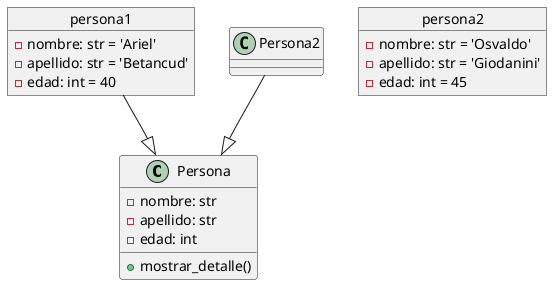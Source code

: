 @startuml

class Persona{
    -nombre: str
    -apellido: str
    -edad: int

    +mostrar_detalle()


}

object persona1 {

    -nombre: str = 'Ariel'
    -apellido: str = 'Betancud'
    -edad: int = 40
}
object persona2 {

    -nombre: str = 'Osvaldo'
    -apellido: str = 'Giodanini'
    -edad: int = 45
}

persona1 --|> Persona
Persona2 --|> Persona


@enduml